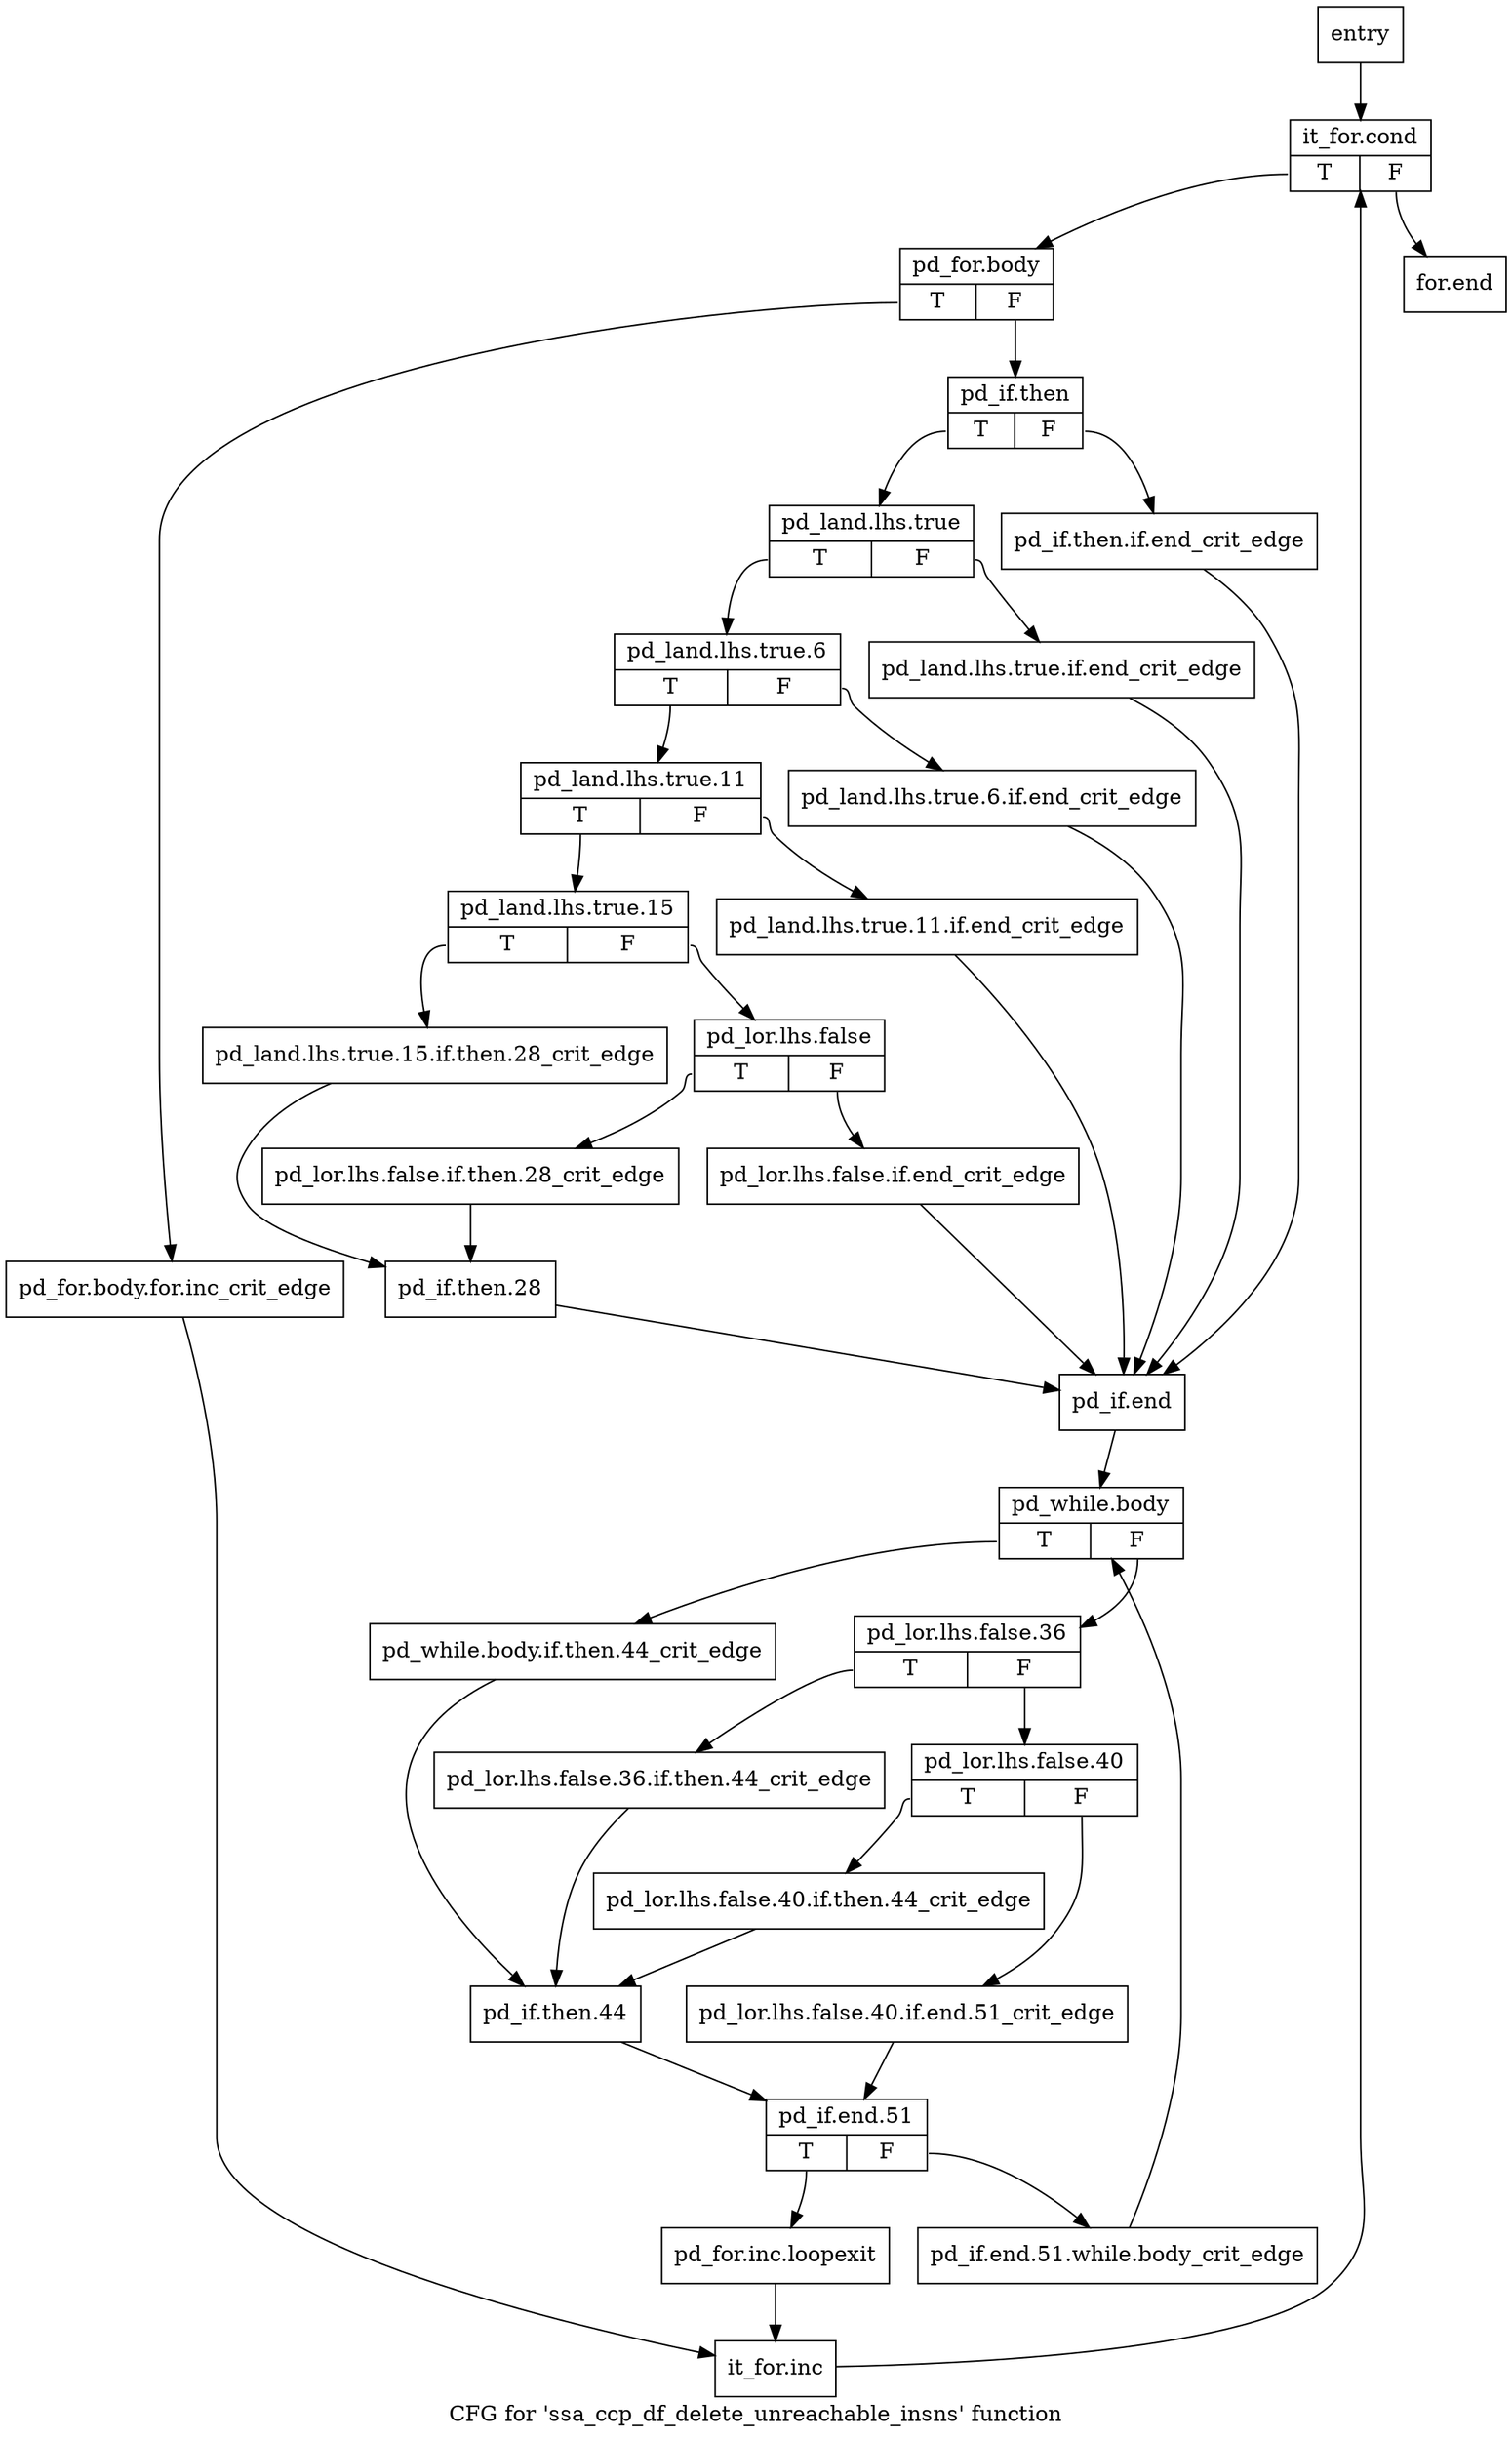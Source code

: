 digraph "CFG for 'ssa_ccp_df_delete_unreachable_insns' function" {
	label="CFG for 'ssa_ccp_df_delete_unreachable_insns' function";

	Node0x91e7970 [shape=record,label="{entry}"];
	Node0x91e7970 -> Node0x91e79c0;
	Node0x91e79c0 [shape=record,label="{it_for.cond|{<s0>T|<s1>F}}"];
	Node0x91e79c0:s0 -> Node0x91e7a10;
	Node0x91e79c0:s1 -> Node0x91e8320;
	Node0x91e7a10 [shape=record,label="{pd_for.body|{<s0>T|<s1>F}}"];
	Node0x91e7a10:s0 -> Node0x91e7a60;
	Node0x91e7a10:s1 -> Node0x91e7ab0;
	Node0x91e7a60 [shape=record,label="{pd_for.body.for.inc_crit_edge}"];
	Node0x91e7a60 -> Node0x91e82d0;
	Node0x91e7ab0 [shape=record,label="{pd_if.then|{<s0>T|<s1>F}}"];
	Node0x91e7ab0:s0 -> Node0x91e7b50;
	Node0x91e7ab0:s1 -> Node0x91e7b00;
	Node0x91e7b00 [shape=record,label="{pd_if.then.if.end_crit_edge}"];
	Node0x91e7b00 -> Node0x91e7f10;
	Node0x91e7b50 [shape=record,label="{pd_land.lhs.true|{<s0>T|<s1>F}}"];
	Node0x91e7b50:s0 -> Node0x91e7bf0;
	Node0x91e7b50:s1 -> Node0x91e7ba0;
	Node0x91e7ba0 [shape=record,label="{pd_land.lhs.true.if.end_crit_edge}"];
	Node0x91e7ba0 -> Node0x91e7f10;
	Node0x91e7bf0 [shape=record,label="{pd_land.lhs.true.6|{<s0>T|<s1>F}}"];
	Node0x91e7bf0:s0 -> Node0x91e7c90;
	Node0x91e7bf0:s1 -> Node0x91e7c40;
	Node0x91e7c40 [shape=record,label="{pd_land.lhs.true.6.if.end_crit_edge}"];
	Node0x91e7c40 -> Node0x91e7f10;
	Node0x91e7c90 [shape=record,label="{pd_land.lhs.true.11|{<s0>T|<s1>F}}"];
	Node0x91e7c90:s0 -> Node0x91e7d30;
	Node0x91e7c90:s1 -> Node0x91e7ce0;
	Node0x91e7ce0 [shape=record,label="{pd_land.lhs.true.11.if.end_crit_edge}"];
	Node0x91e7ce0 -> Node0x91e7f10;
	Node0x91e7d30 [shape=record,label="{pd_land.lhs.true.15|{<s0>T|<s1>F}}"];
	Node0x91e7d30:s0 -> Node0x91e7d80;
	Node0x91e7d30:s1 -> Node0x91e7dd0;
	Node0x91e7d80 [shape=record,label="{pd_land.lhs.true.15.if.then.28_crit_edge}"];
	Node0x91e7d80 -> Node0x91e7ec0;
	Node0x91e7dd0 [shape=record,label="{pd_lor.lhs.false|{<s0>T|<s1>F}}"];
	Node0x91e7dd0:s0 -> Node0x91e7e70;
	Node0x91e7dd0:s1 -> Node0x91e7e20;
	Node0x91e7e20 [shape=record,label="{pd_lor.lhs.false.if.end_crit_edge}"];
	Node0x91e7e20 -> Node0x91e7f10;
	Node0x91e7e70 [shape=record,label="{pd_lor.lhs.false.if.then.28_crit_edge}"];
	Node0x91e7e70 -> Node0x91e7ec0;
	Node0x91e7ec0 [shape=record,label="{pd_if.then.28}"];
	Node0x91e7ec0 -> Node0x91e7f10;
	Node0x91e7f10 [shape=record,label="{pd_if.end}"];
	Node0x91e7f10 -> Node0x91e7f60;
	Node0x91e7f60 [shape=record,label="{pd_while.body|{<s0>T|<s1>F}}"];
	Node0x91e7f60:s0 -> Node0x91e7fb0;
	Node0x91e7f60:s1 -> Node0x91e8000;
	Node0x91e7fb0 [shape=record,label="{pd_while.body.if.then.44_crit_edge}"];
	Node0x91e7fb0 -> Node0x91e8190;
	Node0x91e8000 [shape=record,label="{pd_lor.lhs.false.36|{<s0>T|<s1>F}}"];
	Node0x91e8000:s0 -> Node0x91e8050;
	Node0x91e8000:s1 -> Node0x91e80a0;
	Node0x91e8050 [shape=record,label="{pd_lor.lhs.false.36.if.then.44_crit_edge}"];
	Node0x91e8050 -> Node0x91e8190;
	Node0x91e80a0 [shape=record,label="{pd_lor.lhs.false.40|{<s0>T|<s1>F}}"];
	Node0x91e80a0:s0 -> Node0x91e8140;
	Node0x91e80a0:s1 -> Node0x91e80f0;
	Node0x91e80f0 [shape=record,label="{pd_lor.lhs.false.40.if.end.51_crit_edge}"];
	Node0x91e80f0 -> Node0x91e81e0;
	Node0x91e8140 [shape=record,label="{pd_lor.lhs.false.40.if.then.44_crit_edge}"];
	Node0x91e8140 -> Node0x91e8190;
	Node0x91e8190 [shape=record,label="{pd_if.then.44}"];
	Node0x91e8190 -> Node0x91e81e0;
	Node0x91e81e0 [shape=record,label="{pd_if.end.51|{<s0>T|<s1>F}}"];
	Node0x91e81e0:s0 -> Node0x91e8280;
	Node0x91e81e0:s1 -> Node0x91e8230;
	Node0x91e8230 [shape=record,label="{pd_if.end.51.while.body_crit_edge}"];
	Node0x91e8230 -> Node0x91e7f60;
	Node0x91e8280 [shape=record,label="{pd_for.inc.loopexit}"];
	Node0x91e8280 -> Node0x91e82d0;
	Node0x91e82d0 [shape=record,label="{it_for.inc}"];
	Node0x91e82d0 -> Node0x91e79c0;
	Node0x91e8320 [shape=record,label="{for.end}"];
}
